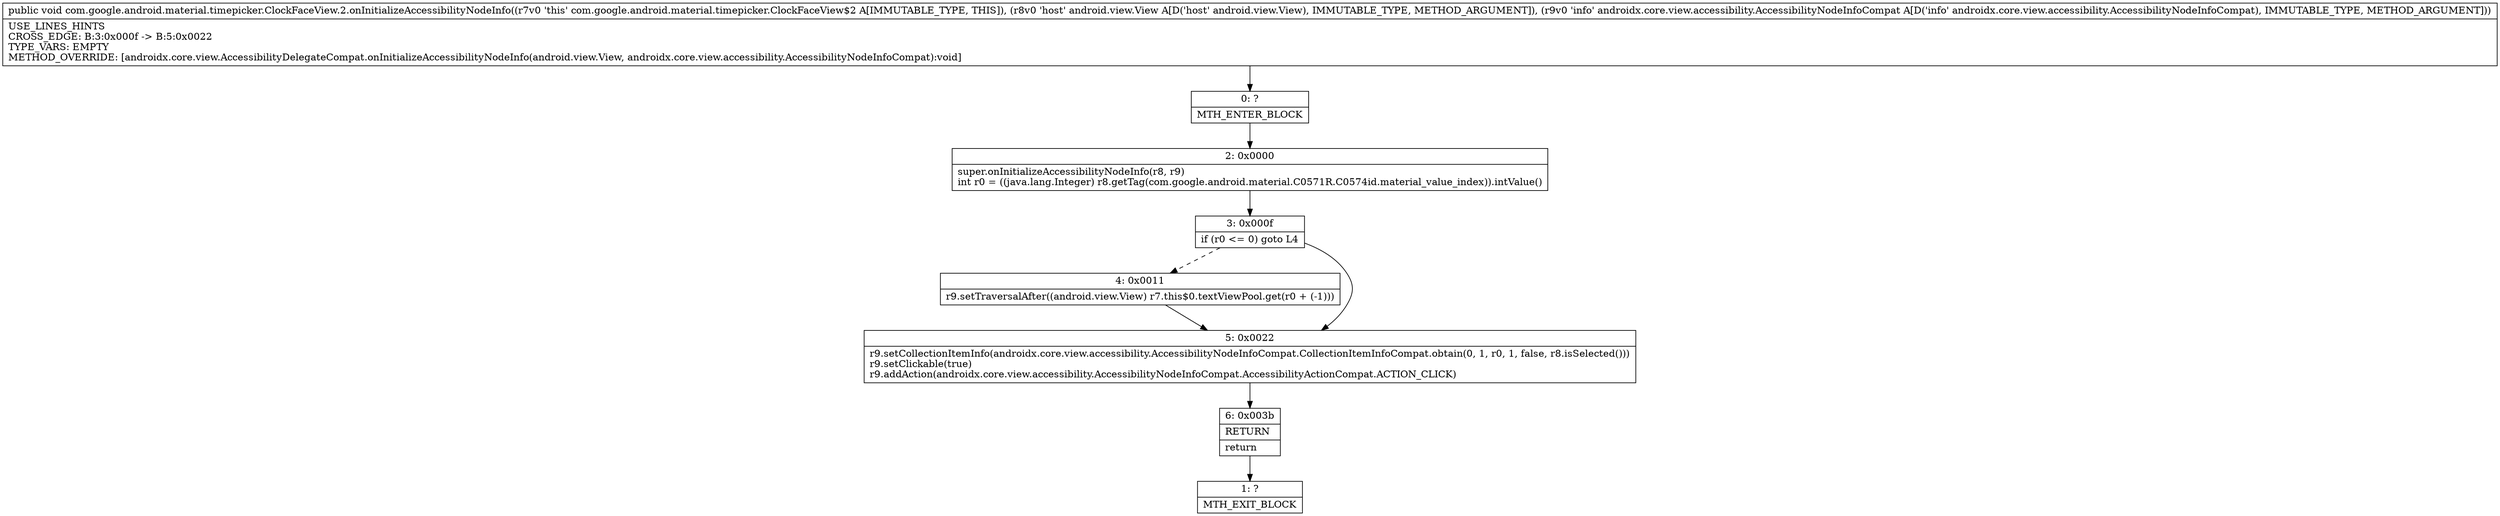 digraph "CFG forcom.google.android.material.timepicker.ClockFaceView.2.onInitializeAccessibilityNodeInfo(Landroid\/view\/View;Landroidx\/core\/view\/accessibility\/AccessibilityNodeInfoCompat;)V" {
Node_0 [shape=record,label="{0\:\ ?|MTH_ENTER_BLOCK\l}"];
Node_2 [shape=record,label="{2\:\ 0x0000|super.onInitializeAccessibilityNodeInfo(r8, r9)\lint r0 = ((java.lang.Integer) r8.getTag(com.google.android.material.C0571R.C0574id.material_value_index)).intValue()\l}"];
Node_3 [shape=record,label="{3\:\ 0x000f|if (r0 \<= 0) goto L4\l}"];
Node_4 [shape=record,label="{4\:\ 0x0011|r9.setTraversalAfter((android.view.View) r7.this$0.textViewPool.get(r0 + (\-1)))\l}"];
Node_5 [shape=record,label="{5\:\ 0x0022|r9.setCollectionItemInfo(androidx.core.view.accessibility.AccessibilityNodeInfoCompat.CollectionItemInfoCompat.obtain(0, 1, r0, 1, false, r8.isSelected()))\lr9.setClickable(true)\lr9.addAction(androidx.core.view.accessibility.AccessibilityNodeInfoCompat.AccessibilityActionCompat.ACTION_CLICK)\l}"];
Node_6 [shape=record,label="{6\:\ 0x003b|RETURN\l|return\l}"];
Node_1 [shape=record,label="{1\:\ ?|MTH_EXIT_BLOCK\l}"];
MethodNode[shape=record,label="{public void com.google.android.material.timepicker.ClockFaceView.2.onInitializeAccessibilityNodeInfo((r7v0 'this' com.google.android.material.timepicker.ClockFaceView$2 A[IMMUTABLE_TYPE, THIS]), (r8v0 'host' android.view.View A[D('host' android.view.View), IMMUTABLE_TYPE, METHOD_ARGUMENT]), (r9v0 'info' androidx.core.view.accessibility.AccessibilityNodeInfoCompat A[D('info' androidx.core.view.accessibility.AccessibilityNodeInfoCompat), IMMUTABLE_TYPE, METHOD_ARGUMENT]))  | USE_LINES_HINTS\lCROSS_EDGE: B:3:0x000f \-\> B:5:0x0022\lTYPE_VARS: EMPTY\lMETHOD_OVERRIDE: [androidx.core.view.AccessibilityDelegateCompat.onInitializeAccessibilityNodeInfo(android.view.View, androidx.core.view.accessibility.AccessibilityNodeInfoCompat):void]\l}"];
MethodNode -> Node_0;Node_0 -> Node_2;
Node_2 -> Node_3;
Node_3 -> Node_4[style=dashed];
Node_3 -> Node_5;
Node_4 -> Node_5;
Node_5 -> Node_6;
Node_6 -> Node_1;
}

